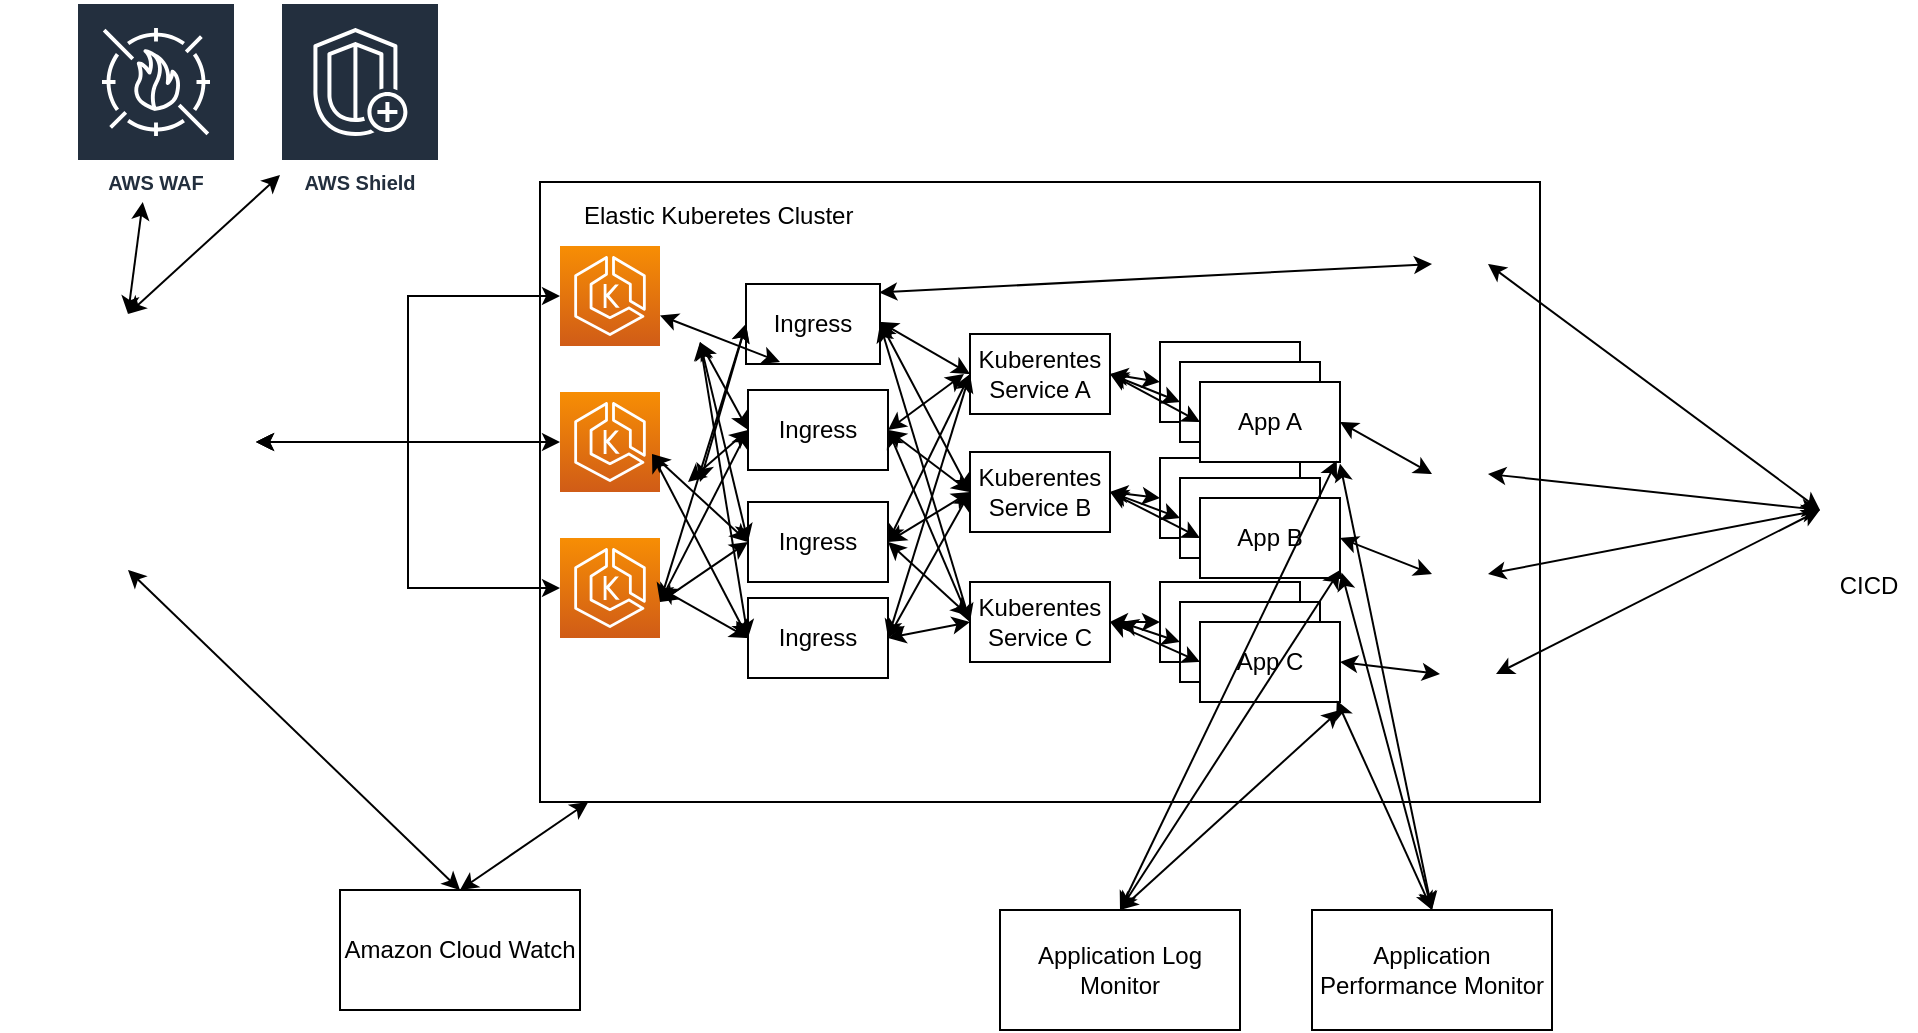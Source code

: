 <mxfile pages="1" version="11.2.8" type="github"><diagram id="NBPuzCypRXBQdF8foFL0" name="Page-1"><mxGraphModel dx="618" dy="370" grid="1" gridSize="10" guides="1" tooltips="1" connect="1" arrows="1" fold="1" page="1" pageScale="1" pageWidth="850" pageHeight="1100" math="0" shadow="0"><root><mxCell id="0"/><mxCell id="1" parent="0"/><mxCell id="xN7jr2UZnoJrKYOVDy-h-2" value="" style="rounded=0;whiteSpace=wrap;html=1;" parent="1" vertex="1"><mxGeometry x="310" y="126" width="500" height="310" as="geometry"/></mxCell><mxCell id="xN7jr2UZnoJrKYOVDy-h-16" style="edgeStyle=orthogonalEdgeStyle;rounded=0;orthogonalLoop=1;jettySize=auto;html=1;startArrow=classic;startFill=1;" parent="1" source="xN7jr2UZnoJrKYOVDy-h-3" target="xN7jr2UZnoJrKYOVDy-h-6" edge="1"><mxGeometry relative="1" as="geometry"><mxPoint x="300" y="246" as="sourcePoint"/></mxGeometry></mxCell><mxCell id="xN7jr2UZnoJrKYOVDy-h-17" style="edgeStyle=orthogonalEdgeStyle;rounded=0;orthogonalLoop=1;jettySize=auto;html=1;exitX=1;exitY=0.5;exitDx=0;exitDy=0;startArrow=open;startFill=0;" parent="1" source="xN7jr2UZnoJrKYOVDy-h-3" target="xN7jr2UZnoJrKYOVDy-h-7" edge="1"><mxGeometry relative="1" as="geometry"/></mxCell><mxCell id="xN7jr2UZnoJrKYOVDy-h-18" style="edgeStyle=orthogonalEdgeStyle;rounded=0;orthogonalLoop=1;jettySize=auto;html=1;exitX=1;exitY=0.5;exitDx=0;exitDy=0;startArrow=classic;startFill=1;" parent="1" source="xN7jr2UZnoJrKYOVDy-h-3" target="xN7jr2UZnoJrKYOVDy-h-8" edge="1"><mxGeometry relative="1" as="geometry"/></mxCell><mxCell id="xN7jr2UZnoJrKYOVDy-h-3" value="" style="shape=image;html=1;verticalAlign=top;verticalLabelPosition=bottom;labelBackgroundColor=#ffffff;imageAspect=0;aspect=fixed;image=https://cdn2.iconfinder.com/data/icons/amazon-aws-stencils/100/Compute__Networking_copy_Elastic_Load_Balancing-128.png" parent="1" vertex="1"><mxGeometry x="40" y="192" width="128" height="128" as="geometry"/></mxCell><mxCell id="xN7jr2UZnoJrKYOVDy-h-6" value="" style="outlineConnect=0;fontColor=#232F3E;gradientColor=#F78E04;gradientDirection=north;fillColor=#D05C17;strokeColor=#ffffff;dashed=0;verticalLabelPosition=bottom;verticalAlign=top;align=center;html=1;fontSize=12;fontStyle=0;aspect=fixed;shape=mxgraph.aws4.resourceIcon;resIcon=mxgraph.aws4.eks;" parent="1" vertex="1"><mxGeometry x="320" y="158" width="50" height="50" as="geometry"/></mxCell><mxCell id="xN7jr2UZnoJrKYOVDy-h-7" value="" style="outlineConnect=0;fontColor=#232F3E;gradientColor=#F78E04;gradientDirection=north;fillColor=#D05C17;strokeColor=#ffffff;dashed=0;verticalLabelPosition=bottom;verticalAlign=top;align=center;html=1;fontSize=12;fontStyle=0;aspect=fixed;shape=mxgraph.aws4.resourceIcon;resIcon=mxgraph.aws4.eks;" parent="1" vertex="1"><mxGeometry x="320" y="231" width="50" height="50" as="geometry"/></mxCell><mxCell id="xN7jr2UZnoJrKYOVDy-h-8" value="" style="outlineConnect=0;fontColor=#232F3E;gradientColor=#F78E04;gradientDirection=north;fillColor=#D05C17;strokeColor=#ffffff;dashed=0;verticalLabelPosition=bottom;verticalAlign=top;align=center;html=1;fontSize=12;fontStyle=0;aspect=fixed;shape=mxgraph.aws4.resourceIcon;resIcon=mxgraph.aws4.eks;" parent="1" vertex="1"><mxGeometry x="320" y="304" width="50" height="50" as="geometry"/></mxCell><mxCell id="xN7jr2UZnoJrKYOVDy-h-14" value="" style="shape=image;html=1;verticalAlign=top;verticalLabelPosition=bottom;labelBackgroundColor=#ffffff;imageAspect=0;aspect=fixed;image=https://cdn3.iconfinder.com/data/icons/travelling-icon-set/800/helm-128.png" parent="1" vertex="1"><mxGeometry x="756" y="153" width="28" height="28" as="geometry"/></mxCell><mxCell id="3CK0OYyiUr-c1g9YGXY9-4" value="AWS WAF" style="outlineConnect=0;fontColor=#232F3E;gradientColor=none;strokeColor=#ffffff;fillColor=#232F3E;dashed=0;verticalLabelPosition=middle;verticalAlign=bottom;align=center;html=1;whiteSpace=wrap;fontSize=10;fontStyle=1;spacing=3;shape=mxgraph.aws4.productIcon;prIcon=mxgraph.aws4.waf;" vertex="1" parent="1"><mxGeometry x="78" y="36" width="80" height="100" as="geometry"/></mxCell><mxCell id="3CK0OYyiUr-c1g9YGXY9-5" value="" style="endArrow=classic;startArrow=classic;html=1;exitX=0.5;exitY=0;exitDx=0;exitDy=0;" edge="1" parent="1" source="xN7jr2UZnoJrKYOVDy-h-3" target="3CK0OYyiUr-c1g9YGXY9-4"><mxGeometry width="50" height="50" relative="1" as="geometry"><mxPoint x="50" y="476" as="sourcePoint"/><mxPoint x="120" y="146" as="targetPoint"/></mxGeometry></mxCell><mxCell id="3CK0OYyiUr-c1g9YGXY9-6" value="AWS Shield" style="outlineConnect=0;fontColor=#232F3E;gradientColor=none;strokeColor=#ffffff;fillColor=#232F3E;dashed=0;verticalLabelPosition=middle;verticalAlign=bottom;align=center;html=1;whiteSpace=wrap;fontSize=10;fontStyle=1;spacing=3;shape=mxgraph.aws4.productIcon;prIcon=mxgraph.aws4.shield;" vertex="1" parent="1"><mxGeometry x="180" y="36" width="80" height="100" as="geometry"/></mxCell><mxCell id="3CK0OYyiUr-c1g9YGXY9-7" value="" style="endArrow=classic;startArrow=classic;html=1;entryX=0.5;entryY=0;entryDx=0;entryDy=0;" edge="1" parent="1" source="3CK0OYyiUr-c1g9YGXY9-6" target="xN7jr2UZnoJrKYOVDy-h-3"><mxGeometry width="50" height="50" relative="1" as="geometry"><mxPoint x="50" y="476" as="sourcePoint"/><mxPoint x="100" y="426" as="targetPoint"/></mxGeometry></mxCell><mxCell id="3CK0OYyiUr-c1g9YGXY9-12" value="" style="shape=image;html=1;verticalAlign=top;verticalLabelPosition=bottom;labelBackgroundColor=#ffffff;imageAspect=0;aspect=fixed;image=https://cdn3.iconfinder.com/data/icons/travelling-icon-set/800/helm-128.png;fontStyle=1" vertex="1" parent="1"><mxGeometry x="756" y="258" width="28" height="28" as="geometry"/></mxCell><mxCell id="3CK0OYyiUr-c1g9YGXY9-13" value="" style="shape=image;html=1;verticalAlign=top;verticalLabelPosition=bottom;labelBackgroundColor=#ffffff;imageAspect=0;aspect=fixed;image=https://cdn3.iconfinder.com/data/icons/travelling-icon-set/800/helm-128.png;fontStyle=1" vertex="1" parent="1"><mxGeometry x="756" y="308" width="28" height="28" as="geometry"/></mxCell><mxCell id="3CK0OYyiUr-c1g9YGXY9-15" value="" style="shape=image;html=1;verticalAlign=top;verticalLabelPosition=bottom;labelBackgroundColor=#ffffff;imageAspect=0;aspect=fixed;image=https://cdn3.iconfinder.com/data/icons/travelling-icon-set/800/helm-128.png;fontStyle=1" vertex="1" parent="1"><mxGeometry x="760" y="358" width="28" height="28" as="geometry"/></mxCell><mxCell id="3CK0OYyiUr-c1g9YGXY9-16" value="Ingress" style="rounded=0;whiteSpace=wrap;html=1;" vertex="1" parent="1"><mxGeometry x="413" y="177" width="67" height="40" as="geometry"/></mxCell><mxCell id="3CK0OYyiUr-c1g9YGXY9-17" value="Ingress" style="rounded=0;whiteSpace=wrap;html=1;" vertex="1" parent="1"><mxGeometry x="414" y="230" width="70" height="40" as="geometry"/></mxCell><mxCell id="3CK0OYyiUr-c1g9YGXY9-18" value="Ingress" style="rounded=0;whiteSpace=wrap;html=1;" vertex="1" parent="1"><mxGeometry x="414" y="286" width="70" height="40" as="geometry"/></mxCell><mxCell id="3CK0OYyiUr-c1g9YGXY9-19" value="Ingress" style="rounded=0;whiteSpace=wrap;html=1;" vertex="1" parent="1"><mxGeometry x="414" y="334" width="70" height="40" as="geometry"/></mxCell><mxCell id="3CK0OYyiUr-c1g9YGXY9-20" value="Kuberentes&lt;br&gt;Service A" style="rounded=0;whiteSpace=wrap;html=1;" vertex="1" parent="1"><mxGeometry x="525" y="202" width="70" height="40" as="geometry"/></mxCell><mxCell id="3CK0OYyiUr-c1g9YGXY9-23" value="Kuberentes&lt;br&gt;Service B" style="rounded=0;whiteSpace=wrap;html=1;" vertex="1" parent="1"><mxGeometry x="525" y="261" width="70" height="40" as="geometry"/></mxCell><mxCell id="3CK0OYyiUr-c1g9YGXY9-73" style="edgeStyle=orthogonalEdgeStyle;rounded=0;orthogonalLoop=1;jettySize=auto;html=1;entryX=0;entryY=0.5;entryDx=0;entryDy=0;startArrow=classic;startFill=1;" edge="1" parent="1" source="3CK0OYyiUr-c1g9YGXY9-24" target="3CK0OYyiUr-c1g9YGXY9-66"><mxGeometry relative="1" as="geometry"/></mxCell><mxCell id="3CK0OYyiUr-c1g9YGXY9-24" value="Kuberentes&lt;br&gt;Service C" style="rounded=0;whiteSpace=wrap;html=1;" vertex="1" parent="1"><mxGeometry x="525" y="326" width="70" height="40" as="geometry"/></mxCell><mxCell id="3CK0OYyiUr-c1g9YGXY9-32" value="" style="endArrow=classic;startArrow=classic;html=1;entryX=1;entryY=0.5;entryDx=0;entryDy=0;exitX=0;exitY=0.5;exitDx=0;exitDy=0;" edge="1" parent="1" source="3CK0OYyiUr-c1g9YGXY9-24" target="3CK0OYyiUr-c1g9YGXY9-16"><mxGeometry width="50" height="50" relative="1" as="geometry"><mxPoint x="50" y="506" as="sourcePoint"/><mxPoint x="100" y="456" as="targetPoint"/></mxGeometry></mxCell><mxCell id="3CK0OYyiUr-c1g9YGXY9-36" value="" style="endArrow=classic;startArrow=classic;html=1;entryX=0;entryY=0.5;entryDx=0;entryDy=0;" edge="1" parent="1" target="3CK0OYyiUr-c1g9YGXY9-19"><mxGeometry width="50" height="50" relative="1" as="geometry"><mxPoint x="370" y="329" as="sourcePoint"/><mxPoint x="280" y="456" as="targetPoint"/></mxGeometry></mxCell><mxCell id="3CK0OYyiUr-c1g9YGXY9-37" value="" style="endArrow=classic;startArrow=classic;html=1;exitX=0;exitY=0.5;exitDx=0;exitDy=0;" edge="1" parent="1" source="3CK0OYyiUr-c1g9YGXY9-18"><mxGeometry width="50" height="50" relative="1" as="geometry"><mxPoint x="380" y="348.058" as="sourcePoint"/><mxPoint x="370" y="336" as="targetPoint"/></mxGeometry></mxCell><mxCell id="3CK0OYyiUr-c1g9YGXY9-38" value="" style="endArrow=classic;startArrow=classic;html=1;exitX=0;exitY=0.5;exitDx=0;exitDy=0;" edge="1" parent="1" source="3CK0OYyiUr-c1g9YGXY9-17"><mxGeometry width="50" height="50" relative="1" as="geometry"><mxPoint x="424" y="316" as="sourcePoint"/><mxPoint x="370" y="336" as="targetPoint"/></mxGeometry></mxCell><mxCell id="3CK0OYyiUr-c1g9YGXY9-39" value="" style="endArrow=classic;startArrow=classic;html=1;exitX=0;exitY=0.5;exitDx=0;exitDy=0;" edge="1" parent="1" source="3CK0OYyiUr-c1g9YGXY9-16"><mxGeometry width="50" height="50" relative="1" as="geometry"><mxPoint x="424" y="260" as="sourcePoint"/><mxPoint x="370" y="336" as="targetPoint"/></mxGeometry></mxCell><mxCell id="3CK0OYyiUr-c1g9YGXY9-41" value="" style="endArrow=classic;startArrow=classic;html=1;entryX=0;entryY=0.5;entryDx=0;entryDy=0;exitX=0.92;exitY=0.62;exitDx=0;exitDy=0;exitPerimeter=0;" edge="1" parent="1" source="xN7jr2UZnoJrKYOVDy-h-7" target="3CK0OYyiUr-c1g9YGXY9-19"><mxGeometry width="50" height="50" relative="1" as="geometry"><mxPoint x="160" y="496" as="sourcePoint"/><mxPoint x="430" y="366" as="targetPoint"/></mxGeometry></mxCell><mxCell id="3CK0OYyiUr-c1g9YGXY9-42" value="" style="endArrow=classic;startArrow=classic;html=1;entryX=0;entryY=0.5;entryDx=0;entryDy=0;exitX=0.92;exitY=0.62;exitDx=0;exitDy=0;exitPerimeter=0;" edge="1" parent="1" source="xN7jr2UZnoJrKYOVDy-h-7" target="3CK0OYyiUr-c1g9YGXY9-18"><mxGeometry width="50" height="50" relative="1" as="geometry"><mxPoint x="390" y="286" as="sourcePoint"/><mxPoint x="438" y="378" as="targetPoint"/></mxGeometry></mxCell><mxCell id="3CK0OYyiUr-c1g9YGXY9-43" value="" style="endArrow=classic;startArrow=classic;html=1;entryX=0;entryY=0.5;entryDx=0;entryDy=0;" edge="1" parent="1" target="3CK0OYyiUr-c1g9YGXY9-17"><mxGeometry width="50" height="50" relative="1" as="geometry"><mxPoint x="384" y="276" as="sourcePoint"/><mxPoint x="438" y="330" as="targetPoint"/></mxGeometry></mxCell><mxCell id="3CK0OYyiUr-c1g9YGXY9-44" value="" style="endArrow=classic;startArrow=classic;html=1;entryX=0;entryY=0.5;entryDx=0;entryDy=0;" edge="1" parent="1" target="3CK0OYyiUr-c1g9YGXY9-16"><mxGeometry width="50" height="50" relative="1" as="geometry"><mxPoint x="390" y="276" as="sourcePoint"/><mxPoint x="438" y="274" as="targetPoint"/></mxGeometry></mxCell><mxCell id="3CK0OYyiUr-c1g9YGXY9-48" value="" style="endArrow=classic;startArrow=classic;html=1;" edge="1" parent="1" source="xN7jr2UZnoJrKYOVDy-h-6"><mxGeometry width="50" height="50" relative="1" as="geometry"><mxPoint x="160" y="466" as="sourcePoint"/><mxPoint x="430" y="216" as="targetPoint"/></mxGeometry></mxCell><mxCell id="3CK0OYyiUr-c1g9YGXY9-49" value="" style="endArrow=classic;startArrow=classic;html=1;entryX=0;entryY=0.5;entryDx=0;entryDy=0;" edge="1" parent="1" target="3CK0OYyiUr-c1g9YGXY9-17"><mxGeometry width="50" height="50" relative="1" as="geometry"><mxPoint x="390" y="206" as="sourcePoint"/><mxPoint x="440" y="226" as="targetPoint"/></mxGeometry></mxCell><mxCell id="3CK0OYyiUr-c1g9YGXY9-50" value="" style="endArrow=classic;startArrow=classic;html=1;entryX=0;entryY=0.5;entryDx=0;entryDy=0;" edge="1" parent="1" target="3CK0OYyiUr-c1g9YGXY9-18"><mxGeometry width="50" height="50" relative="1" as="geometry"><mxPoint x="390" y="206" as="sourcePoint"/><mxPoint x="438" y="274" as="targetPoint"/></mxGeometry></mxCell><mxCell id="3CK0OYyiUr-c1g9YGXY9-51" value="" style="endArrow=classic;startArrow=classic;html=1;entryX=0;entryY=0.5;entryDx=0;entryDy=0;" edge="1" parent="1" target="3CK0OYyiUr-c1g9YGXY9-19"><mxGeometry width="50" height="50" relative="1" as="geometry"><mxPoint x="390" y="206" as="sourcePoint"/><mxPoint x="438" y="330" as="targetPoint"/></mxGeometry></mxCell><mxCell id="3CK0OYyiUr-c1g9YGXY9-52" value="" style="endArrow=classic;startArrow=classic;html=1;exitX=0;exitY=0.5;exitDx=0;exitDy=0;" edge="1" parent="1" source="3CK0OYyiUr-c1g9YGXY9-23"><mxGeometry width="50" height="50" relative="1" as="geometry"><mxPoint x="549" y="370" as="sourcePoint"/><mxPoint x="480" y="196" as="targetPoint"/></mxGeometry></mxCell><mxCell id="3CK0OYyiUr-c1g9YGXY9-53" value="" style="endArrow=classic;startArrow=classic;html=1;exitX=0;exitY=0.5;exitDx=0;exitDy=0;" edge="1" parent="1" source="3CK0OYyiUr-c1g9YGXY9-20"><mxGeometry width="50" height="50" relative="1" as="geometry"><mxPoint x="535" y="291" as="sourcePoint"/><mxPoint x="480" y="196" as="targetPoint"/></mxGeometry></mxCell><mxCell id="3CK0OYyiUr-c1g9YGXY9-55" value="" style="endArrow=classic;startArrow=classic;html=1;exitX=-0.043;exitY=0.5;exitDx=0;exitDy=0;exitPerimeter=0;" edge="1" parent="1" source="3CK0OYyiUr-c1g9YGXY9-20"><mxGeometry width="50" height="50" relative="1" as="geometry"><mxPoint x="535" y="232" as="sourcePoint"/><mxPoint x="484" y="250" as="targetPoint"/></mxGeometry></mxCell><mxCell id="3CK0OYyiUr-c1g9YGXY9-56" value="" style="endArrow=classic;startArrow=classic;html=1;exitX=0;exitY=0.5;exitDx=0;exitDy=0;entryX=1;entryY=0.5;entryDx=0;entryDy=0;" edge="1" parent="1" source="3CK0OYyiUr-c1g9YGXY9-23" target="3CK0OYyiUr-c1g9YGXY9-17"><mxGeometry width="50" height="50" relative="1" as="geometry"><mxPoint x="531.99" y="232" as="sourcePoint"/><mxPoint x="494" y="260" as="targetPoint"/></mxGeometry></mxCell><mxCell id="3CK0OYyiUr-c1g9YGXY9-57" value="" style="endArrow=classic;startArrow=classic;html=1;exitX=0;exitY=0.5;exitDx=0;exitDy=0;entryX=1;entryY=0.5;entryDx=0;entryDy=0;" edge="1" parent="1" source="3CK0OYyiUr-c1g9YGXY9-24" target="3CK0OYyiUr-c1g9YGXY9-17"><mxGeometry width="50" height="50" relative="1" as="geometry"><mxPoint x="535" y="291" as="sourcePoint"/><mxPoint x="494" y="260" as="targetPoint"/></mxGeometry></mxCell><mxCell id="3CK0OYyiUr-c1g9YGXY9-58" value="" style="endArrow=classic;startArrow=classic;html=1;exitX=0;exitY=0.5;exitDx=0;exitDy=0;entryX=1;entryY=0.5;entryDx=0;entryDy=0;" edge="1" parent="1" source="3CK0OYyiUr-c1g9YGXY9-20" target="3CK0OYyiUr-c1g9YGXY9-18"><mxGeometry width="50" height="50" relative="1" as="geometry"><mxPoint x="535" y="356" as="sourcePoint"/><mxPoint x="494" y="260" as="targetPoint"/></mxGeometry></mxCell><mxCell id="3CK0OYyiUr-c1g9YGXY9-59" value="" style="endArrow=classic;startArrow=classic;html=1;exitX=0;exitY=0.5;exitDx=0;exitDy=0;entryX=1;entryY=0.5;entryDx=0;entryDy=0;" edge="1" parent="1" source="3CK0OYyiUr-c1g9YGXY9-23" target="3CK0OYyiUr-c1g9YGXY9-18"><mxGeometry width="50" height="50" relative="1" as="geometry"><mxPoint x="535" y="232" as="sourcePoint"/><mxPoint x="494" y="316" as="targetPoint"/></mxGeometry></mxCell><mxCell id="3CK0OYyiUr-c1g9YGXY9-60" value="" style="endArrow=classic;startArrow=classic;html=1;exitX=-0.007;exitY=0.425;exitDx=0;exitDy=0;entryX=1;entryY=0.5;entryDx=0;entryDy=0;exitPerimeter=0;" edge="1" parent="1" source="3CK0OYyiUr-c1g9YGXY9-24" target="3CK0OYyiUr-c1g9YGXY9-18"><mxGeometry width="50" height="50" relative="1" as="geometry"><mxPoint x="545" y="242" as="sourcePoint"/><mxPoint x="494" y="316" as="targetPoint"/></mxGeometry></mxCell><mxCell id="3CK0OYyiUr-c1g9YGXY9-61" value="" style="endArrow=classic;startArrow=classic;html=1;exitX=0;exitY=0.5;exitDx=0;exitDy=0;entryX=1;entryY=0.5;entryDx=0;entryDy=0;" edge="1" parent="1" source="3CK0OYyiUr-c1g9YGXY9-20" target="3CK0OYyiUr-c1g9YGXY9-19"><mxGeometry width="50" height="50" relative="1" as="geometry"><mxPoint x="534.51" y="353" as="sourcePoint"/><mxPoint x="494" y="316" as="targetPoint"/></mxGeometry></mxCell><mxCell id="3CK0OYyiUr-c1g9YGXY9-62" value="" style="endArrow=classic;startArrow=classic;html=1;exitX=0;exitY=0.5;exitDx=0;exitDy=0;entryX=1;entryY=0.5;entryDx=0;entryDy=0;" edge="1" parent="1" source="3CK0OYyiUr-c1g9YGXY9-23" target="3CK0OYyiUr-c1g9YGXY9-19"><mxGeometry width="50" height="50" relative="1" as="geometry"><mxPoint x="535" y="232" as="sourcePoint"/><mxPoint x="494" y="364" as="targetPoint"/></mxGeometry></mxCell><mxCell id="3CK0OYyiUr-c1g9YGXY9-63" value="" style="endArrow=classic;startArrow=classic;html=1;exitX=0;exitY=0.5;exitDx=0;exitDy=0;entryX=1;entryY=0.5;entryDx=0;entryDy=0;" edge="1" parent="1" source="3CK0OYyiUr-c1g9YGXY9-24" target="3CK0OYyiUr-c1g9YGXY9-19"><mxGeometry width="50" height="50" relative="1" as="geometry"><mxPoint x="535" y="291" as="sourcePoint"/><mxPoint x="494" y="364" as="targetPoint"/></mxGeometry></mxCell><mxCell id="3CK0OYyiUr-c1g9YGXY9-64" value="App A" style="rounded=0;whiteSpace=wrap;html=1;" vertex="1" parent="1"><mxGeometry x="620" y="206" width="70" height="40" as="geometry"/></mxCell><mxCell id="3CK0OYyiUr-c1g9YGXY9-65" value="App B" style="rounded=0;whiteSpace=wrap;html=1;" vertex="1" parent="1"><mxGeometry x="620" y="264" width="70" height="40" as="geometry"/></mxCell><mxCell id="3CK0OYyiUr-c1g9YGXY9-66" value="App C" style="rounded=0;whiteSpace=wrap;html=1;" vertex="1" parent="1"><mxGeometry x="620" y="326" width="70" height="40" as="geometry"/></mxCell><mxCell id="3CK0OYyiUr-c1g9YGXY9-67" value="App A" style="rounded=0;whiteSpace=wrap;html=1;" vertex="1" parent="1"><mxGeometry x="630" y="216" width="70" height="40" as="geometry"/></mxCell><mxCell id="3CK0OYyiUr-c1g9YGXY9-68" value="App A" style="rounded=0;whiteSpace=wrap;html=1;" vertex="1" parent="1"><mxGeometry x="640" y="226" width="70" height="40" as="geometry"/></mxCell><mxCell id="3CK0OYyiUr-c1g9YGXY9-69" value="App B" style="rounded=0;whiteSpace=wrap;html=1;" vertex="1" parent="1"><mxGeometry x="630" y="274" width="70" height="40" as="geometry"/></mxCell><mxCell id="3CK0OYyiUr-c1g9YGXY9-70" value="App B" style="rounded=0;whiteSpace=wrap;html=1;" vertex="1" parent="1"><mxGeometry x="640" y="284" width="70" height="40" as="geometry"/></mxCell><mxCell id="3CK0OYyiUr-c1g9YGXY9-71" value="App C" style="rounded=0;whiteSpace=wrap;html=1;" vertex="1" parent="1"><mxGeometry x="630" y="336" width="70" height="40" as="geometry"/></mxCell><mxCell id="3CK0OYyiUr-c1g9YGXY9-72" value="App C" style="rounded=0;whiteSpace=wrap;html=1;" vertex="1" parent="1"><mxGeometry x="640" y="346" width="70" height="40" as="geometry"/></mxCell><mxCell id="3CK0OYyiUr-c1g9YGXY9-75" value="" style="endArrow=classic;startArrow=classic;html=1;entryX=0;entryY=0.5;entryDx=0;entryDy=0;exitX=1;exitY=0.5;exitDx=0;exitDy=0;" edge="1" parent="1" source="3CK0OYyiUr-c1g9YGXY9-24" target="3CK0OYyiUr-c1g9YGXY9-72"><mxGeometry width="50" height="50" relative="1" as="geometry"><mxPoint x="360" y="506" as="sourcePoint"/><mxPoint x="410" y="456" as="targetPoint"/></mxGeometry></mxCell><mxCell id="3CK0OYyiUr-c1g9YGXY9-76" value="" style="endArrow=classic;startArrow=classic;html=1;entryX=0;entryY=0.5;entryDx=0;entryDy=0;" edge="1" parent="1" target="3CK0OYyiUr-c1g9YGXY9-71"><mxGeometry width="50" height="50" relative="1" as="geometry"><mxPoint x="600" y="346" as="sourcePoint"/><mxPoint x="650" y="376" as="targetPoint"/></mxGeometry></mxCell><mxCell id="3CK0OYyiUr-c1g9YGXY9-81" value="" style="endArrow=classic;startArrow=classic;html=1;entryX=1;entryY=0.5;entryDx=0;entryDy=0;exitX=0;exitY=0.5;exitDx=0;exitDy=0;" edge="1" parent="1" source="3CK0OYyiUr-c1g9YGXY9-70" target="3CK0OYyiUr-c1g9YGXY9-23"><mxGeometry width="50" height="50" relative="1" as="geometry"><mxPoint x="605" y="356" as="sourcePoint"/><mxPoint x="650" y="376" as="targetPoint"/></mxGeometry></mxCell><mxCell id="3CK0OYyiUr-c1g9YGXY9-82" value="" style="endArrow=classic;startArrow=classic;html=1;entryX=1;entryY=0.5;entryDx=0;entryDy=0;exitX=0;exitY=0.5;exitDx=0;exitDy=0;" edge="1" parent="1" source="3CK0OYyiUr-c1g9YGXY9-69" target="3CK0OYyiUr-c1g9YGXY9-23"><mxGeometry width="50" height="50" relative="1" as="geometry"><mxPoint x="650" y="314" as="sourcePoint"/><mxPoint x="605" y="291" as="targetPoint"/></mxGeometry></mxCell><mxCell id="3CK0OYyiUr-c1g9YGXY9-83" value="" style="endArrow=classic;startArrow=classic;html=1;exitX=0;exitY=0.5;exitDx=0;exitDy=0;entryX=1;entryY=0.5;entryDx=0;entryDy=0;" edge="1" parent="1" source="3CK0OYyiUr-c1g9YGXY9-65" target="3CK0OYyiUr-c1g9YGXY9-23"><mxGeometry width="50" height="50" relative="1" as="geometry"><mxPoint x="640" y="304" as="sourcePoint"/><mxPoint x="600" y="284" as="targetPoint"/></mxGeometry></mxCell><mxCell id="3CK0OYyiUr-c1g9YGXY9-84" value="" style="endArrow=classic;startArrow=classic;html=1;entryX=1;entryY=0.5;entryDx=0;entryDy=0;exitX=0;exitY=0.5;exitDx=0;exitDy=0;" edge="1" parent="1" source="3CK0OYyiUr-c1g9YGXY9-64" target="3CK0OYyiUr-c1g9YGXY9-20"><mxGeometry width="50" height="50" relative="1" as="geometry"><mxPoint x="640" y="304" as="sourcePoint"/><mxPoint x="605" y="291" as="targetPoint"/></mxGeometry></mxCell><mxCell id="3CK0OYyiUr-c1g9YGXY9-86" value="" style="endArrow=classic;startArrow=classic;html=1;entryX=1;entryY=0.5;entryDx=0;entryDy=0;exitX=0;exitY=0.5;exitDx=0;exitDy=0;" edge="1" parent="1" target="3CK0OYyiUr-c1g9YGXY9-20"><mxGeometry width="50" height="50" relative="1" as="geometry"><mxPoint x="630" y="236" as="sourcePoint"/><mxPoint x="605" y="232" as="targetPoint"/></mxGeometry></mxCell><mxCell id="3CK0OYyiUr-c1g9YGXY9-87" value="" style="endArrow=classic;startArrow=classic;html=1;entryX=1;entryY=0.5;entryDx=0;entryDy=0;exitX=0;exitY=0.5;exitDx=0;exitDy=0;" edge="1" parent="1" target="3CK0OYyiUr-c1g9YGXY9-20"><mxGeometry width="50" height="50" relative="1" as="geometry"><mxPoint x="640" y="246" as="sourcePoint"/><mxPoint x="605" y="232" as="targetPoint"/></mxGeometry></mxCell><mxCell id="3CK0OYyiUr-c1g9YGXY9-93" value="Amazon Cloud Watch" style="rounded=0;whiteSpace=wrap;html=1;" vertex="1" parent="1"><mxGeometry x="210" y="480" width="120" height="60" as="geometry"/></mxCell><mxCell id="3CK0OYyiUr-c1g9YGXY9-94" value="" style="endArrow=classic;startArrow=classic;html=1;entryX=0.5;entryY=0;entryDx=0;entryDy=0;exitX=0.5;exitY=1;exitDx=0;exitDy=0;" edge="1" parent="1" source="xN7jr2UZnoJrKYOVDy-h-3" target="3CK0OYyiUr-c1g9YGXY9-93"><mxGeometry width="50" height="50" relative="1" as="geometry"><mxPoint x="90" y="470" as="sourcePoint"/><mxPoint x="140" y="420" as="targetPoint"/></mxGeometry></mxCell><mxCell id="3CK0OYyiUr-c1g9YGXY9-95" value="" style="endArrow=classic;startArrow=classic;html=1;" edge="1" parent="1" source="xN7jr2UZnoJrKYOVDy-h-2"><mxGeometry width="50" height="50" relative="1" as="geometry"><mxPoint x="114" y="330" as="sourcePoint"/><mxPoint x="270" y="480" as="targetPoint"/></mxGeometry></mxCell><mxCell id="3CK0OYyiUr-c1g9YGXY9-96" value="Application Performance Monitor" style="rounded=0;whiteSpace=wrap;html=1;" vertex="1" parent="1"><mxGeometry x="696" y="490" width="120" height="60" as="geometry"/></mxCell><mxCell id="3CK0OYyiUr-c1g9YGXY9-97" value="" style="endArrow=classic;startArrow=classic;html=1;entryX=0.5;entryY=0;entryDx=0;entryDy=0;exitX=0.977;exitY=0.98;exitDx=0;exitDy=0;exitPerimeter=0;" edge="1" parent="1" source="3CK0OYyiUr-c1g9YGXY9-72" target="3CK0OYyiUr-c1g9YGXY9-96"><mxGeometry width="50" height="50" relative="1" as="geometry"><mxPoint x="120" y="610" as="sourcePoint"/><mxPoint x="170" y="560" as="targetPoint"/></mxGeometry></mxCell><mxCell id="3CK0OYyiUr-c1g9YGXY9-102" value="" style="endArrow=classic;startArrow=classic;html=1;entryX=0.5;entryY=0;entryDx=0;entryDy=0;exitX=1;exitY=1.02;exitDx=0;exitDy=0;exitPerimeter=0;" edge="1" parent="1" source="3CK0OYyiUr-c1g9YGXY9-68" target="3CK0OYyiUr-c1g9YGXY9-96"><mxGeometry width="50" height="50" relative="1" as="geometry"><mxPoint x="641.19" y="266" as="sourcePoint"/><mxPoint x="530" y="490" as="targetPoint"/></mxGeometry></mxCell><mxCell id="3CK0OYyiUr-c1g9YGXY9-103" value="" style="endArrow=classic;startArrow=classic;html=1;entryX=0.5;entryY=0;entryDx=0;entryDy=0;exitX=1.011;exitY=0.93;exitDx=0;exitDy=0;exitPerimeter=0;" edge="1" parent="1" source="3CK0OYyiUr-c1g9YGXY9-70" target="3CK0OYyiUr-c1g9YGXY9-96"><mxGeometry width="50" height="50" relative="1" as="geometry"><mxPoint x="651.19" y="276" as="sourcePoint"/><mxPoint x="530" y="490" as="targetPoint"/></mxGeometry></mxCell><mxCell id="3CK0OYyiUr-c1g9YGXY9-106" value="Application Log Monitor" style="rounded=0;whiteSpace=wrap;html=1;" vertex="1" parent="1"><mxGeometry x="540" y="490" width="120" height="60" as="geometry"/></mxCell><mxCell id="3CK0OYyiUr-c1g9YGXY9-107" value="" style="endArrow=classic;startArrow=classic;html=1;entryX=0.5;entryY=0;entryDx=0;entryDy=0;" edge="1" parent="1" target="3CK0OYyiUr-c1g9YGXY9-106"><mxGeometry width="50" height="50" relative="1" as="geometry"><mxPoint x="710" y="390" as="sourcePoint"/><mxPoint x="766" y="500" as="targetPoint"/></mxGeometry></mxCell><mxCell id="3CK0OYyiUr-c1g9YGXY9-108" value="" style="endArrow=classic;startArrow=classic;html=1;entryX=0.5;entryY=0;entryDx=0;entryDy=0;" edge="1" parent="1" target="3CK0OYyiUr-c1g9YGXY9-106"><mxGeometry width="50" height="50" relative="1" as="geometry"><mxPoint x="710" y="320" as="sourcePoint"/><mxPoint x="766" y="500" as="targetPoint"/></mxGeometry></mxCell><mxCell id="3CK0OYyiUr-c1g9YGXY9-109" value="" style="endArrow=classic;startArrow=classic;html=1;entryX=0.5;entryY=0;entryDx=0;entryDy=0;exitX=0.977;exitY=0.98;exitDx=0;exitDy=0;exitPerimeter=0;" edge="1" parent="1" source="3CK0OYyiUr-c1g9YGXY9-68" target="3CK0OYyiUr-c1g9YGXY9-106"><mxGeometry width="50" height="50" relative="1" as="geometry"><mxPoint x="720" y="330" as="sourcePoint"/><mxPoint x="610" y="500" as="targetPoint"/></mxGeometry></mxCell><mxCell id="3CK0OYyiUr-c1g9YGXY9-110" value="Elastic Kuberetes Cluster" style="text;html=1;resizable=0;points=[];autosize=1;align=left;verticalAlign=top;spacingTop=-4;" vertex="1" parent="1"><mxGeometry x="330" y="133" width="150" height="20" as="geometry"/></mxCell><mxCell id="3CK0OYyiUr-c1g9YGXY9-113" value="" style="endArrow=classic;startArrow=classic;html=1;entryX=0;entryY=0.5;entryDx=0;entryDy=0;exitX=1;exitY=0.5;exitDx=0;exitDy=0;" edge="1" parent="1" source="3CK0OYyiUr-c1g9YGXY9-72" target="3CK0OYyiUr-c1g9YGXY9-15"><mxGeometry width="50" height="50" relative="1" as="geometry"><mxPoint x="340" y="620" as="sourcePoint"/><mxPoint x="390" y="570" as="targetPoint"/></mxGeometry></mxCell><mxCell id="3CK0OYyiUr-c1g9YGXY9-114" value="" style="endArrow=classic;startArrow=classic;html=1;entryX=0;entryY=0.5;entryDx=0;entryDy=0;exitX=1;exitY=0.5;exitDx=0;exitDy=0;" edge="1" parent="1" source="3CK0OYyiUr-c1g9YGXY9-70" target="3CK0OYyiUr-c1g9YGXY9-13"><mxGeometry width="50" height="50" relative="1" as="geometry"><mxPoint x="720" y="376" as="sourcePoint"/><mxPoint x="770" y="382" as="targetPoint"/></mxGeometry></mxCell><mxCell id="3CK0OYyiUr-c1g9YGXY9-115" value="" style="endArrow=classic;startArrow=classic;html=1;entryX=0;entryY=0.5;entryDx=0;entryDy=0;exitX=1;exitY=0.5;exitDx=0;exitDy=0;" edge="1" parent="1" source="3CK0OYyiUr-c1g9YGXY9-68" target="3CK0OYyiUr-c1g9YGXY9-12"><mxGeometry width="50" height="50" relative="1" as="geometry"><mxPoint x="720" y="314" as="sourcePoint"/><mxPoint x="766" y="332" as="targetPoint"/></mxGeometry></mxCell><mxCell id="3CK0OYyiUr-c1g9YGXY9-117" value="" style="endArrow=classic;startArrow=classic;html=1;entryX=0;entryY=0.5;entryDx=0;entryDy=0;exitX=0.994;exitY=0.105;exitDx=0;exitDy=0;exitPerimeter=0;" edge="1" parent="1" source="3CK0OYyiUr-c1g9YGXY9-16" target="xN7jr2UZnoJrKYOVDy-h-14"><mxGeometry width="50" height="50" relative="1" as="geometry"><mxPoint x="490" y="500" as="sourcePoint"/><mxPoint x="540" y="450" as="targetPoint"/></mxGeometry></mxCell><mxCell id="3CK0OYyiUr-c1g9YGXY9-118" value="CICD" style="shape=image;html=1;verticalAlign=top;verticalLabelPosition=bottom;labelBackgroundColor=#ffffff;imageAspect=0;aspect=fixed;image=https://cdn4.iconfinder.com/data/icons/logos-brands-5/24/jenkins-128.png" vertex="1" parent="1"><mxGeometry x="950" y="266" width="48" height="48" as="geometry"/></mxCell><mxCell id="3CK0OYyiUr-c1g9YGXY9-119" value="" style="endArrow=classic;startArrow=classic;html=1;entryX=0;entryY=0.5;entryDx=0;entryDy=0;exitX=1;exitY=0.5;exitDx=0;exitDy=0;" edge="1" parent="1" source="xN7jr2UZnoJrKYOVDy-h-14" target="3CK0OYyiUr-c1g9YGXY9-118"><mxGeometry width="50" height="50" relative="1" as="geometry"><mxPoint x="880" y="330" as="sourcePoint"/><mxPoint x="930" y="280" as="targetPoint"/></mxGeometry></mxCell><mxCell id="3CK0OYyiUr-c1g9YGXY9-120" value="" style="endArrow=classic;startArrow=classic;html=1;entryX=0;entryY=0.5;entryDx=0;entryDy=0;exitX=1;exitY=0.5;exitDx=0;exitDy=0;" edge="1" parent="1" source="3CK0OYyiUr-c1g9YGXY9-12" target="3CK0OYyiUr-c1g9YGXY9-118"><mxGeometry width="50" height="50" relative="1" as="geometry"><mxPoint x="794" y="177" as="sourcePoint"/><mxPoint x="960" y="300" as="targetPoint"/></mxGeometry></mxCell><mxCell id="3CK0OYyiUr-c1g9YGXY9-121" value="" style="endArrow=classic;startArrow=classic;html=1;entryX=0;entryY=0.5;entryDx=0;entryDy=0;exitX=1;exitY=0.5;exitDx=0;exitDy=0;" edge="1" parent="1" source="3CK0OYyiUr-c1g9YGXY9-13" target="3CK0OYyiUr-c1g9YGXY9-118"><mxGeometry width="50" height="50" relative="1" as="geometry"><mxPoint x="794" y="282" as="sourcePoint"/><mxPoint x="960" y="300" as="targetPoint"/></mxGeometry></mxCell><mxCell id="3CK0OYyiUr-c1g9YGXY9-122" value="" style="endArrow=classic;startArrow=classic;html=1;entryX=0;entryY=0.5;entryDx=0;entryDy=0;exitX=1;exitY=0.5;exitDx=0;exitDy=0;" edge="1" parent="1" source="3CK0OYyiUr-c1g9YGXY9-15" target="3CK0OYyiUr-c1g9YGXY9-118"><mxGeometry width="50" height="50" relative="1" as="geometry"><mxPoint x="794" y="332" as="sourcePoint"/><mxPoint x="960" y="300" as="targetPoint"/></mxGeometry></mxCell></root></mxGraphModel></diagram></mxfile>